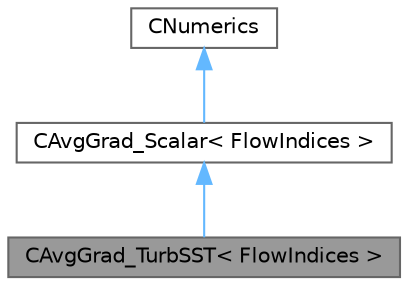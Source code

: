 digraph "CAvgGrad_TurbSST&lt; FlowIndices &gt;"
{
 // LATEX_PDF_SIZE
  bgcolor="transparent";
  edge [fontname=Helvetica,fontsize=10,labelfontname=Helvetica,labelfontsize=10];
  node [fontname=Helvetica,fontsize=10,shape=box,height=0.2,width=0.4];
  Node1 [id="Node000001",label="CAvgGrad_TurbSST\< FlowIndices \>",height=0.2,width=0.4,color="gray40", fillcolor="grey60", style="filled", fontcolor="black",tooltip="Class for computing viscous term using average of gradient with correction (Menter SST turbulence mod..."];
  Node2 -> Node1 [id="edge1_Node000001_Node000002",dir="back",color="steelblue1",style="solid",tooltip=" "];
  Node2 [id="Node000002",label="CAvgGrad_Scalar\< FlowIndices \>",height=0.2,width=0.4,color="gray40", fillcolor="white", style="filled",URL="$classCAvgGrad__Scalar.html",tooltip="Template class for computing viscous residual of scalar values."];
  Node3 -> Node2 [id="edge2_Node000002_Node000003",dir="back",color="steelblue1",style="solid",tooltip=" "];
  Node3 [id="Node000003",label="CNumerics",height=0.2,width=0.4,color="gray40", fillcolor="white", style="filled",URL="$classCNumerics.html",tooltip="Class for defining the numerical methods."];
}
